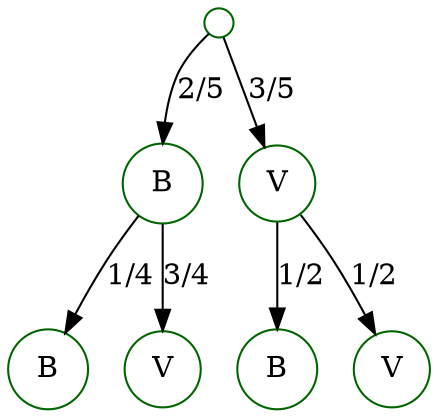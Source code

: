 digraph dot {

graph [rankdir = TB]

node [
    shape = circle,
    # style = filled,
    width = 0.2,
    color = darkgreen,
    label = ""
    ]
    
edge [color = black]

a -> b [label = "2/5"]
a -> c [label = "3/5"]
b -> d [label = "1/4"]
b -> e [label = "3/4"]
c -> f [label = "1/2"]
c -> g [label = "1/2"]

b [label = "B"]
c [label = "V"]
c [label = "V"]
d [label = "B"]
e [label = "V"]
f [label = "B"]
g [label = "V"]

}